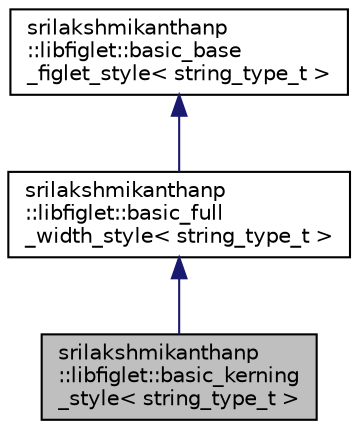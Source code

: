 digraph "srilakshmikanthanp::libfiglet::basic_kerning_style&lt; string_type_t &gt;"
{
 // LATEX_PDF_SIZE
  edge [fontname="Helvetica",fontsize="10",labelfontname="Helvetica",labelfontsize="10"];
  node [fontname="Helvetica",fontsize="10",shape=record];
  Node1 [label="srilakshmikanthanp\l::libfiglet::basic_kerning\l_style\< string_type_t \>",height=0.2,width=0.4,color="black", fillcolor="grey75", style="filled", fontcolor="black",tooltip="Figlet kerning style."];
  Node2 -> Node1 [dir="back",color="midnightblue",fontsize="10",style="solid",fontname="Helvetica"];
  Node2 [label="srilakshmikanthanp\l::libfiglet::basic_full\l_width_style\< string_type_t \>",height=0.2,width=0.4,color="black", fillcolor="white", style="filled",URL="$structsrilakshmikanthanp_1_1libfiglet_1_1basic__full__width__style.html",tooltip="Figlet full width style."];
  Node3 -> Node2 [dir="back",color="midnightblue",fontsize="10",style="solid",fontname="Helvetica"];
  Node3 [label="srilakshmikanthanp\l::libfiglet::basic_base\l_figlet_style\< string_type_t \>",height=0.2,width=0.4,color="black", fillcolor="white", style="filled",URL="$structsrilakshmikanthanp_1_1libfiglet_1_1basic__base__figlet__style.html",tooltip="Base Style Type for Figlet."];
}
